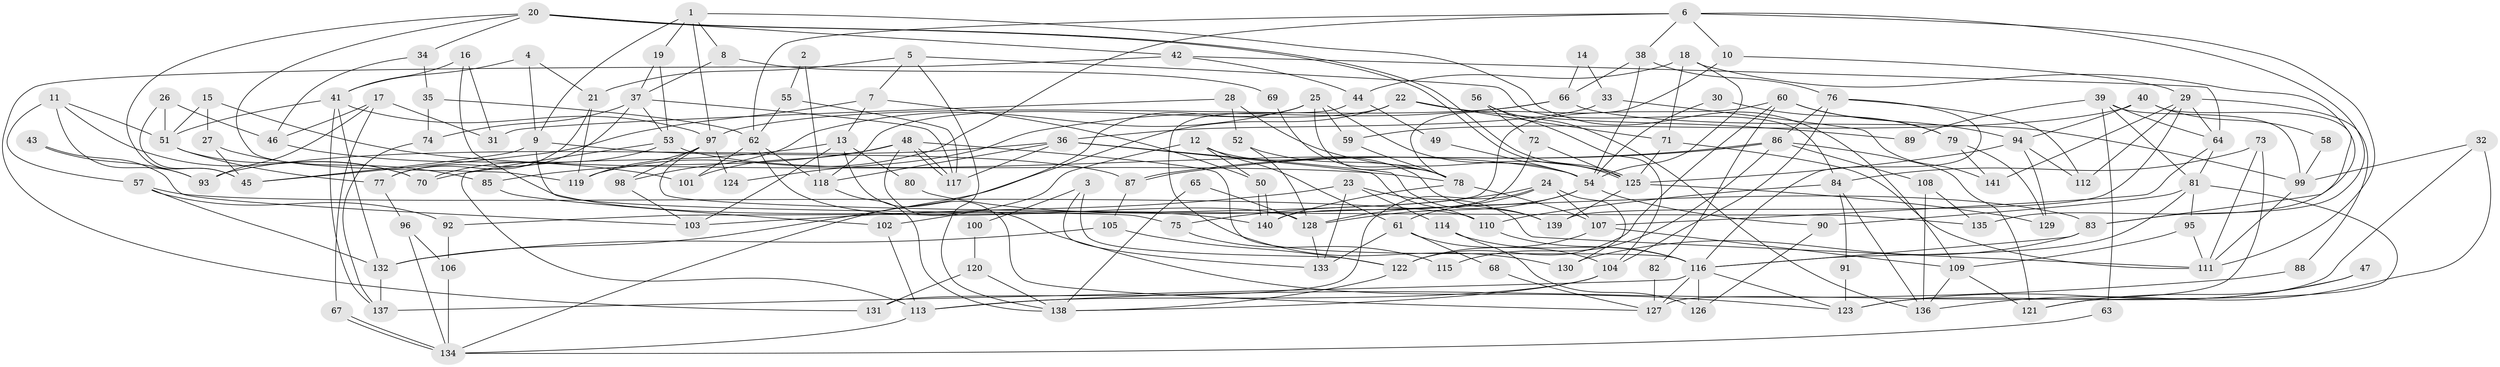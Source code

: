 // Generated by graph-tools (version 1.1) at 2025/15/03/09/25 04:15:13]
// undirected, 141 vertices, 282 edges
graph export_dot {
graph [start="1"]
  node [color=gray90,style=filled];
  1;
  2;
  3;
  4;
  5;
  6;
  7;
  8;
  9;
  10;
  11;
  12;
  13;
  14;
  15;
  16;
  17;
  18;
  19;
  20;
  21;
  22;
  23;
  24;
  25;
  26;
  27;
  28;
  29;
  30;
  31;
  32;
  33;
  34;
  35;
  36;
  37;
  38;
  39;
  40;
  41;
  42;
  43;
  44;
  45;
  46;
  47;
  48;
  49;
  50;
  51;
  52;
  53;
  54;
  55;
  56;
  57;
  58;
  59;
  60;
  61;
  62;
  63;
  64;
  65;
  66;
  67;
  68;
  69;
  70;
  71;
  72;
  73;
  74;
  75;
  76;
  77;
  78;
  79;
  80;
  81;
  82;
  83;
  84;
  85;
  86;
  87;
  88;
  89;
  90;
  91;
  92;
  93;
  94;
  95;
  96;
  97;
  98;
  99;
  100;
  101;
  102;
  103;
  104;
  105;
  106;
  107;
  108;
  109;
  110;
  111;
  112;
  113;
  114;
  115;
  116;
  117;
  118;
  119;
  120;
  121;
  122;
  123;
  124;
  125;
  126;
  127;
  128;
  129;
  130;
  131;
  132;
  133;
  134;
  135;
  136;
  137;
  138;
  139;
  140;
  141;
  1 -- 97;
  1 -- 109;
  1 -- 8;
  1 -- 9;
  1 -- 19;
  2 -- 55;
  2 -- 118;
  3 -- 122;
  3 -- 133;
  3 -- 100;
  4 -- 9;
  4 -- 21;
  4 -- 41;
  5 -- 7;
  5 -- 21;
  5 -- 84;
  5 -- 138;
  6 -- 119;
  6 -- 62;
  6 -- 10;
  6 -- 38;
  6 -- 83;
  6 -- 111;
  7 -- 45;
  7 -- 13;
  7 -- 50;
  8 -- 37;
  8 -- 69;
  9 -- 45;
  9 -- 75;
  9 -- 87;
  10 -- 78;
  10 -- 29;
  11 -- 57;
  11 -- 70;
  11 -- 51;
  11 -- 93;
  12 -- 50;
  12 -- 61;
  12 -- 102;
  12 -- 139;
  13 -- 127;
  13 -- 70;
  13 -- 80;
  13 -- 103;
  14 -- 66;
  14 -- 33;
  15 -- 78;
  15 -- 51;
  15 -- 27;
  16 -- 140;
  16 -- 41;
  16 -- 31;
  17 -- 93;
  17 -- 31;
  17 -- 46;
  17 -- 67;
  18 -- 71;
  18 -- 54;
  18 -- 44;
  18 -- 135;
  19 -- 37;
  19 -- 53;
  20 -- 42;
  20 -- 125;
  20 -- 125;
  20 -- 34;
  20 -- 45;
  20 -- 119;
  21 -- 77;
  21 -- 119;
  22 -- 71;
  22 -- 132;
  22 -- 89;
  22 -- 118;
  23 -- 133;
  23 -- 111;
  23 -- 103;
  23 -- 114;
  24 -- 128;
  24 -- 107;
  24 -- 75;
  24 -- 130;
  24 -- 131;
  25 -- 98;
  25 -- 78;
  25 -- 54;
  25 -- 59;
  25 -- 134;
  26 -- 51;
  26 -- 46;
  26 -- 45;
  27 -- 45;
  27 -- 85;
  28 -- 125;
  28 -- 52;
  28 -- 31;
  29 -- 112;
  29 -- 64;
  29 -- 88;
  29 -- 139;
  29 -- 141;
  30 -- 79;
  30 -- 54;
  32 -- 123;
  32 -- 136;
  32 -- 99;
  33 -- 141;
  33 -- 36;
  34 -- 46;
  34 -- 35;
  35 -- 74;
  35 -- 62;
  36 -- 139;
  36 -- 118;
  36 -- 93;
  36 -- 110;
  36 -- 117;
  37 -- 53;
  37 -- 117;
  37 -- 74;
  37 -- 77;
  38 -- 54;
  38 -- 66;
  38 -- 76;
  39 -- 99;
  39 -- 81;
  39 -- 63;
  39 -- 64;
  39 -- 89;
  40 -- 94;
  40 -- 83;
  40 -- 58;
  40 -- 59;
  41 -- 137;
  41 -- 51;
  41 -- 97;
  41 -- 132;
  42 -- 44;
  42 -- 64;
  42 -- 131;
  43 -- 93;
  43 -- 103;
  44 -- 130;
  44 -- 49;
  46 -- 101;
  47 -- 121;
  47 -- 123;
  48 -- 117;
  48 -- 117;
  48 -- 85;
  48 -- 101;
  48 -- 116;
  48 -- 123;
  49 -- 54;
  50 -- 140;
  50 -- 140;
  51 -- 70;
  51 -- 77;
  52 -- 78;
  52 -- 128;
  53 -- 54;
  53 -- 70;
  53 -- 113;
  54 -- 90;
  54 -- 61;
  54 -- 128;
  55 -- 117;
  55 -- 62;
  56 -- 104;
  56 -- 72;
  56 -- 136;
  57 -- 110;
  57 -- 132;
  57 -- 92;
  58 -- 99;
  59 -- 78;
  60 -- 122;
  60 -- 92;
  60 -- 79;
  60 -- 82;
  60 -- 94;
  61 -- 104;
  61 -- 68;
  61 -- 133;
  62 -- 118;
  62 -- 101;
  62 -- 128;
  63 -- 134;
  64 -- 81;
  64 -- 107;
  65 -- 128;
  65 -- 138;
  66 -- 99;
  66 -- 97;
  66 -- 124;
  67 -- 134;
  67 -- 134;
  68 -- 127;
  69 -- 78;
  71 -- 111;
  71 -- 125;
  72 -- 140;
  72 -- 125;
  73 -- 111;
  73 -- 84;
  73 -- 127;
  74 -- 137;
  75 -- 115;
  76 -- 116;
  76 -- 86;
  76 -- 104;
  76 -- 112;
  77 -- 96;
  78 -- 107;
  78 -- 140;
  79 -- 129;
  79 -- 141;
  80 -- 83;
  81 -- 116;
  81 -- 90;
  81 -- 95;
  81 -- 121;
  82 -- 127;
  83 -- 116;
  83 -- 130;
  84 -- 136;
  84 -- 91;
  84 -- 110;
  85 -- 102;
  86 -- 87;
  86 -- 87;
  86 -- 108;
  86 -- 115;
  86 -- 121;
  87 -- 105;
  88 -- 113;
  90 -- 126;
  91 -- 123;
  92 -- 106;
  94 -- 125;
  94 -- 112;
  94 -- 129;
  95 -- 109;
  95 -- 111;
  96 -- 134;
  96 -- 106;
  97 -- 98;
  97 -- 119;
  97 -- 124;
  97 -- 135;
  98 -- 103;
  99 -- 111;
  100 -- 120;
  102 -- 113;
  104 -- 113;
  104 -- 138;
  105 -- 122;
  105 -- 132;
  106 -- 134;
  107 -- 109;
  107 -- 122;
  108 -- 135;
  108 -- 136;
  109 -- 121;
  109 -- 136;
  110 -- 116;
  113 -- 134;
  114 -- 116;
  114 -- 126;
  116 -- 123;
  116 -- 126;
  116 -- 127;
  116 -- 137;
  118 -- 138;
  120 -- 138;
  120 -- 131;
  122 -- 138;
  125 -- 139;
  125 -- 129;
  128 -- 133;
  132 -- 137;
}
